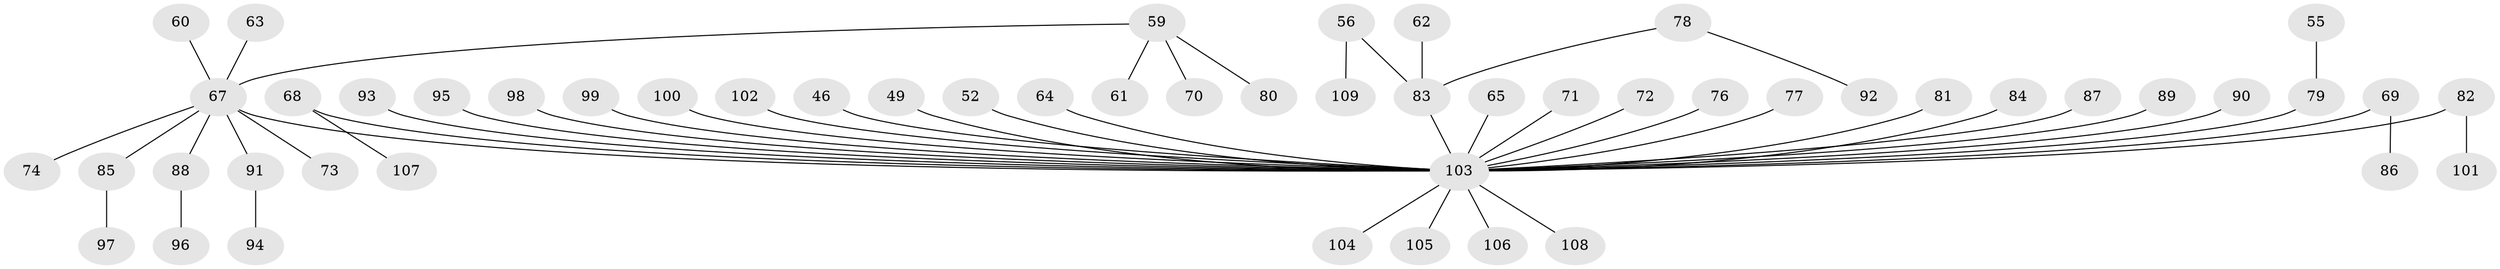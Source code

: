 // original degree distribution, {2: 0.25688073394495414, 8: 0.009174311926605505, 4: 0.05504587155963303, 3: 0.11926605504587157, 1: 0.4954128440366973, 5: 0.06422018348623854}
// Generated by graph-tools (version 1.1) at 2025/52/03/09/25 04:52:41]
// undirected, 54 vertices, 53 edges
graph export_dot {
graph [start="1"]
  node [color=gray90,style=filled];
  46;
  49;
  52;
  55;
  56;
  59;
  60;
  61;
  62;
  63;
  64;
  65;
  67 [super="+51+57"];
  68;
  69;
  70;
  71;
  72;
  73;
  74 [super="+32"];
  76;
  77;
  78;
  79 [super="+47"];
  80;
  81;
  82;
  83 [super="+17+42+27"];
  84;
  85;
  86;
  87;
  88;
  89;
  90;
  91;
  92;
  93;
  94;
  95;
  96;
  97;
  98;
  99;
  100;
  101;
  102;
  103 [super="+75+38+20+25+35+40+53+41+66+58"];
  104;
  105;
  106;
  107;
  108;
  109;
  46 -- 103;
  49 -- 103;
  52 -- 103;
  55 -- 79;
  56 -- 109;
  56 -- 83;
  59 -- 61;
  59 -- 70;
  59 -- 80;
  59 -- 67;
  60 -- 67;
  62 -- 83;
  63 -- 67;
  64 -- 103;
  65 -- 103;
  67 -- 85;
  67 -- 88;
  67 -- 73;
  67 -- 74;
  67 -- 91;
  67 -- 103;
  68 -- 107;
  68 -- 103;
  69 -- 86;
  69 -- 103;
  71 -- 103;
  72 -- 103;
  76 -- 103;
  77 -- 103;
  78 -- 92;
  78 -- 83;
  79 -- 103;
  81 -- 103;
  82 -- 101;
  82 -- 103;
  83 -- 103;
  84 -- 103;
  85 -- 97;
  87 -- 103;
  88 -- 96;
  89 -- 103;
  90 -- 103;
  91 -- 94;
  93 -- 103;
  95 -- 103;
  98 -- 103;
  99 -- 103;
  100 -- 103;
  102 -- 103;
  103 -- 106;
  103 -- 104;
  103 -- 105;
  103 -- 108;
}
